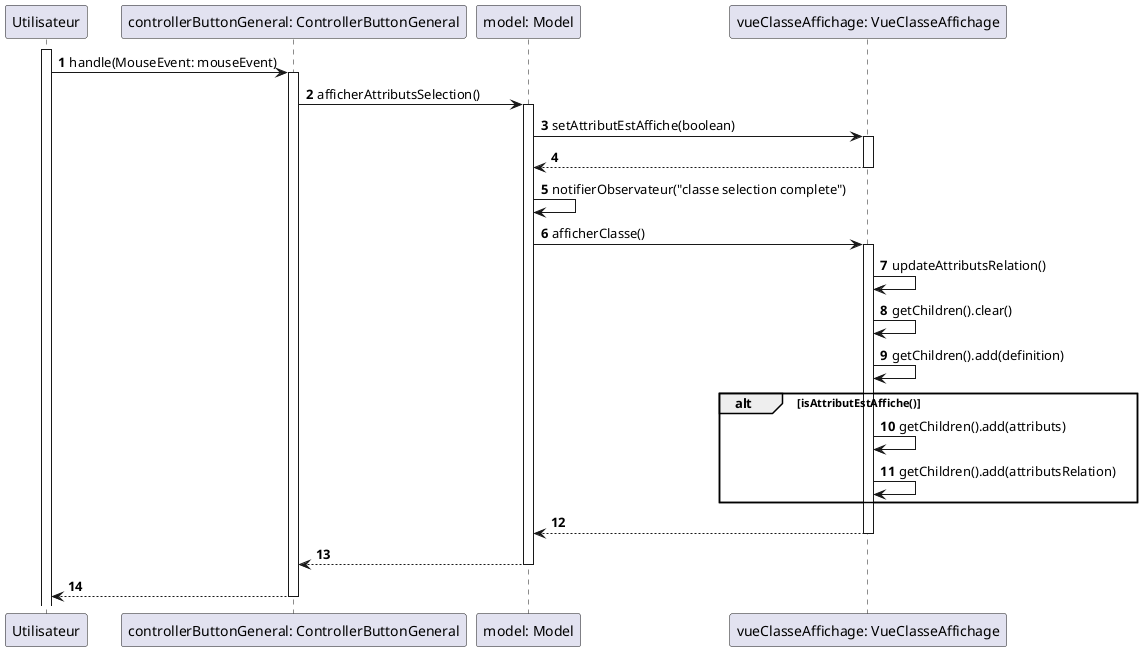 @startuml

autonumber

participant "Utilisateur" as user
participant "controllerButtonGeneral: ControllerButtonGeneral" as controller
participant "model: Model" as model
participant "vueClasseAffichage: VueClasseAffichage" as classe

activate user
user -> controller : handle(MouseEvent: mouseEvent)
activate controller
controller -> model : afficherAttributsSelection()
activate model

model -> classe : setAttributEstAffiche(boolean)
activate classe
classe --> model
deactivate classe


model -> model : notifierObservateur("classe selection complete")
model -> classe : afficherClasse()
activate classe
classe -> classe : updateAttributsRelation()
classe -> classe : getChildren().clear()
classe -> classe : getChildren().add(definition)
alt isAttributEstAffiche()
classe -> classe : getChildren().add(attributs)
classe -> classe : getChildren().add(attributsRelation)
end alt
classe --> model
deactivate classe
model --> controller
deactivate model
controller --> user
deactivate controller

@enduml